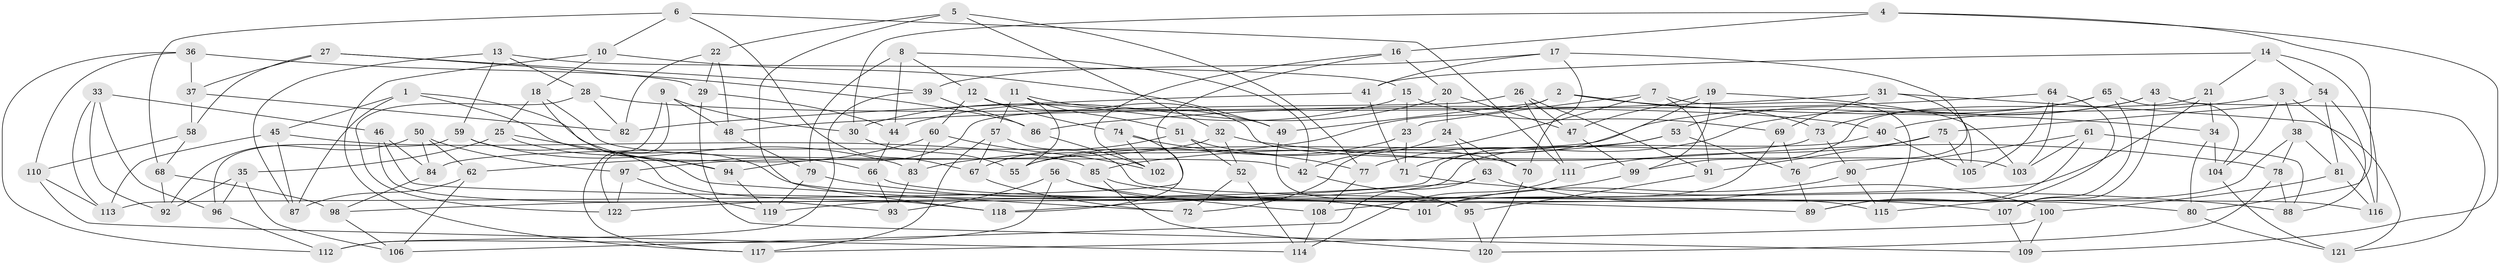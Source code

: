 // coarse degree distribution, {4: 0.3333333333333333, 3: 0.16666666666666666, 6: 0.14583333333333334, 5: 0.16666666666666666, 8: 0.0625, 9: 0.020833333333333332, 7: 0.041666666666666664, 13: 0.041666666666666664, 11: 0.020833333333333332}
// Generated by graph-tools (version 1.1) at 2025/03/03/04/25 22:03:29]
// undirected, 122 vertices, 244 edges
graph export_dot {
graph [start="1"]
  node [color=gray90,style=filled];
  1;
  2;
  3;
  4;
  5;
  6;
  7;
  8;
  9;
  10;
  11;
  12;
  13;
  14;
  15;
  16;
  17;
  18;
  19;
  20;
  21;
  22;
  23;
  24;
  25;
  26;
  27;
  28;
  29;
  30;
  31;
  32;
  33;
  34;
  35;
  36;
  37;
  38;
  39;
  40;
  41;
  42;
  43;
  44;
  45;
  46;
  47;
  48;
  49;
  50;
  51;
  52;
  53;
  54;
  55;
  56;
  57;
  58;
  59;
  60;
  61;
  62;
  63;
  64;
  65;
  66;
  67;
  68;
  69;
  70;
  71;
  72;
  73;
  74;
  75;
  76;
  77;
  78;
  79;
  80;
  81;
  82;
  83;
  84;
  85;
  86;
  87;
  88;
  89;
  90;
  91;
  92;
  93;
  94;
  95;
  96;
  97;
  98;
  99;
  100;
  101;
  102;
  103;
  104;
  105;
  106;
  107;
  108;
  109;
  110;
  111;
  112;
  113;
  114;
  115;
  116;
  117;
  118;
  119;
  120;
  121;
  122;
  1 -- 45;
  1 -- 87;
  1 -- 66;
  1 -- 115;
  2 -- 83;
  2 -- 73;
  2 -- 34;
  2 -- 49;
  3 -- 116;
  3 -- 104;
  3 -- 38;
  3 -- 40;
  4 -- 109;
  4 -- 80;
  4 -- 16;
  4 -- 30;
  5 -- 32;
  5 -- 77;
  5 -- 22;
  5 -- 118;
  6 -- 67;
  6 -- 68;
  6 -- 111;
  6 -- 10;
  7 -- 115;
  7 -- 23;
  7 -- 72;
  7 -- 91;
  8 -- 12;
  8 -- 42;
  8 -- 44;
  8 -- 79;
  9 -- 117;
  9 -- 30;
  9 -- 48;
  9 -- 122;
  10 -- 117;
  10 -- 18;
  10 -- 49;
  11 -- 57;
  11 -- 49;
  11 -- 55;
  11 -- 51;
  12 -- 74;
  12 -- 60;
  12 -- 103;
  13 -- 15;
  13 -- 28;
  13 -- 59;
  13 -- 87;
  14 -- 116;
  14 -- 21;
  14 -- 41;
  14 -- 54;
  15 -- 23;
  15 -- 30;
  15 -- 69;
  16 -- 102;
  16 -- 20;
  16 -- 113;
  17 -- 39;
  17 -- 41;
  17 -- 76;
  17 -- 70;
  18 -- 25;
  18 -- 94;
  18 -- 42;
  19 -- 47;
  19 -- 99;
  19 -- 103;
  19 -- 71;
  20 -- 47;
  20 -- 24;
  20 -- 44;
  21 -- 99;
  21 -- 98;
  21 -- 34;
  22 -- 48;
  22 -- 82;
  22 -- 29;
  23 -- 71;
  23 -- 55;
  24 -- 63;
  24 -- 42;
  24 -- 70;
  25 -- 35;
  25 -- 72;
  25 -- 94;
  26 -- 94;
  26 -- 111;
  26 -- 47;
  26 -- 91;
  27 -- 58;
  27 -- 29;
  27 -- 37;
  27 -- 39;
  28 -- 82;
  28 -- 40;
  28 -- 122;
  29 -- 44;
  29 -- 109;
  30 -- 55;
  31 -- 48;
  31 -- 121;
  31 -- 69;
  31 -- 105;
  32 -- 52;
  32 -- 97;
  32 -- 78;
  33 -- 46;
  33 -- 113;
  33 -- 92;
  33 -- 96;
  34 -- 104;
  34 -- 80;
  35 -- 92;
  35 -- 96;
  35 -- 106;
  36 -- 37;
  36 -- 112;
  36 -- 86;
  36 -- 110;
  37 -- 82;
  37 -- 58;
  38 -- 115;
  38 -- 78;
  38 -- 81;
  39 -- 112;
  39 -- 86;
  40 -- 119;
  40 -- 105;
  41 -- 82;
  41 -- 71;
  42 -- 95;
  43 -- 121;
  43 -- 77;
  43 -- 107;
  43 -- 53;
  44 -- 66;
  45 -- 113;
  45 -- 85;
  45 -- 87;
  46 -- 93;
  46 -- 89;
  46 -- 84;
  47 -- 99;
  48 -- 79;
  49 -- 95;
  50 -- 84;
  50 -- 97;
  50 -- 92;
  50 -- 62;
  51 -- 52;
  51 -- 67;
  51 -- 70;
  52 -- 72;
  52 -- 114;
  53 -- 85;
  53 -- 55;
  53 -- 76;
  54 -- 88;
  54 -- 81;
  54 -- 75;
  56 -- 101;
  56 -- 93;
  56 -- 108;
  56 -- 112;
  57 -- 67;
  57 -- 116;
  57 -- 117;
  58 -- 68;
  58 -- 110;
  59 -- 96;
  59 -- 83;
  59 -- 118;
  60 -- 83;
  60 -- 102;
  60 -- 62;
  61 -- 90;
  61 -- 88;
  61 -- 103;
  61 -- 89;
  62 -- 106;
  62 -- 87;
  63 -- 106;
  63 -- 100;
  63 -- 118;
  64 -- 103;
  64 -- 89;
  64 -- 86;
  64 -- 105;
  65 -- 73;
  65 -- 84;
  65 -- 104;
  65 -- 107;
  66 -- 80;
  66 -- 93;
  67 -- 72;
  68 -- 98;
  68 -- 92;
  69 -- 76;
  69 -- 101;
  70 -- 120;
  71 -- 88;
  73 -- 122;
  73 -- 90;
  74 -- 77;
  74 -- 118;
  74 -- 102;
  75 -- 105;
  75 -- 91;
  75 -- 111;
  76 -- 89;
  77 -- 108;
  78 -- 88;
  78 -- 120;
  79 -- 119;
  79 -- 101;
  80 -- 121;
  81 -- 100;
  81 -- 116;
  83 -- 93;
  84 -- 98;
  85 -- 107;
  85 -- 120;
  86 -- 102;
  90 -- 101;
  90 -- 115;
  91 -- 95;
  94 -- 119;
  95 -- 120;
  96 -- 112;
  97 -- 122;
  97 -- 119;
  98 -- 106;
  99 -- 108;
  100 -- 109;
  100 -- 117;
  104 -- 121;
  107 -- 109;
  108 -- 114;
  110 -- 113;
  110 -- 114;
  111 -- 114;
}
